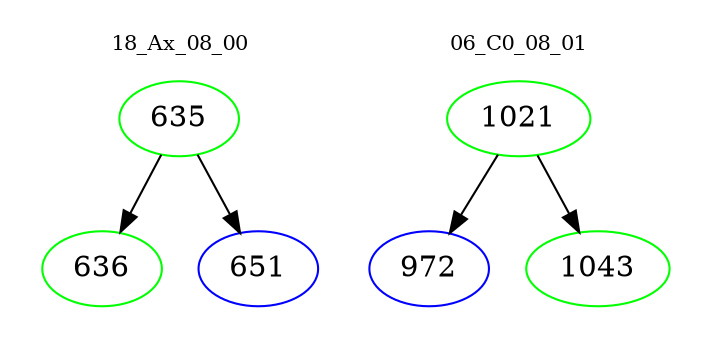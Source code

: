 digraph{
subgraph cluster_0 {
color = white
label = "18_Ax_08_00";
fontsize=10;
T0_635 [label="635", color="green"]
T0_635 -> T0_636 [color="black"]
T0_636 [label="636", color="green"]
T0_635 -> T0_651 [color="black"]
T0_651 [label="651", color="blue"]
}
subgraph cluster_1 {
color = white
label = "06_C0_08_01";
fontsize=10;
T1_1021 [label="1021", color="green"]
T1_1021 -> T1_972 [color="black"]
T1_972 [label="972", color="blue"]
T1_1021 -> T1_1043 [color="black"]
T1_1043 [label="1043", color="green"]
}
}
